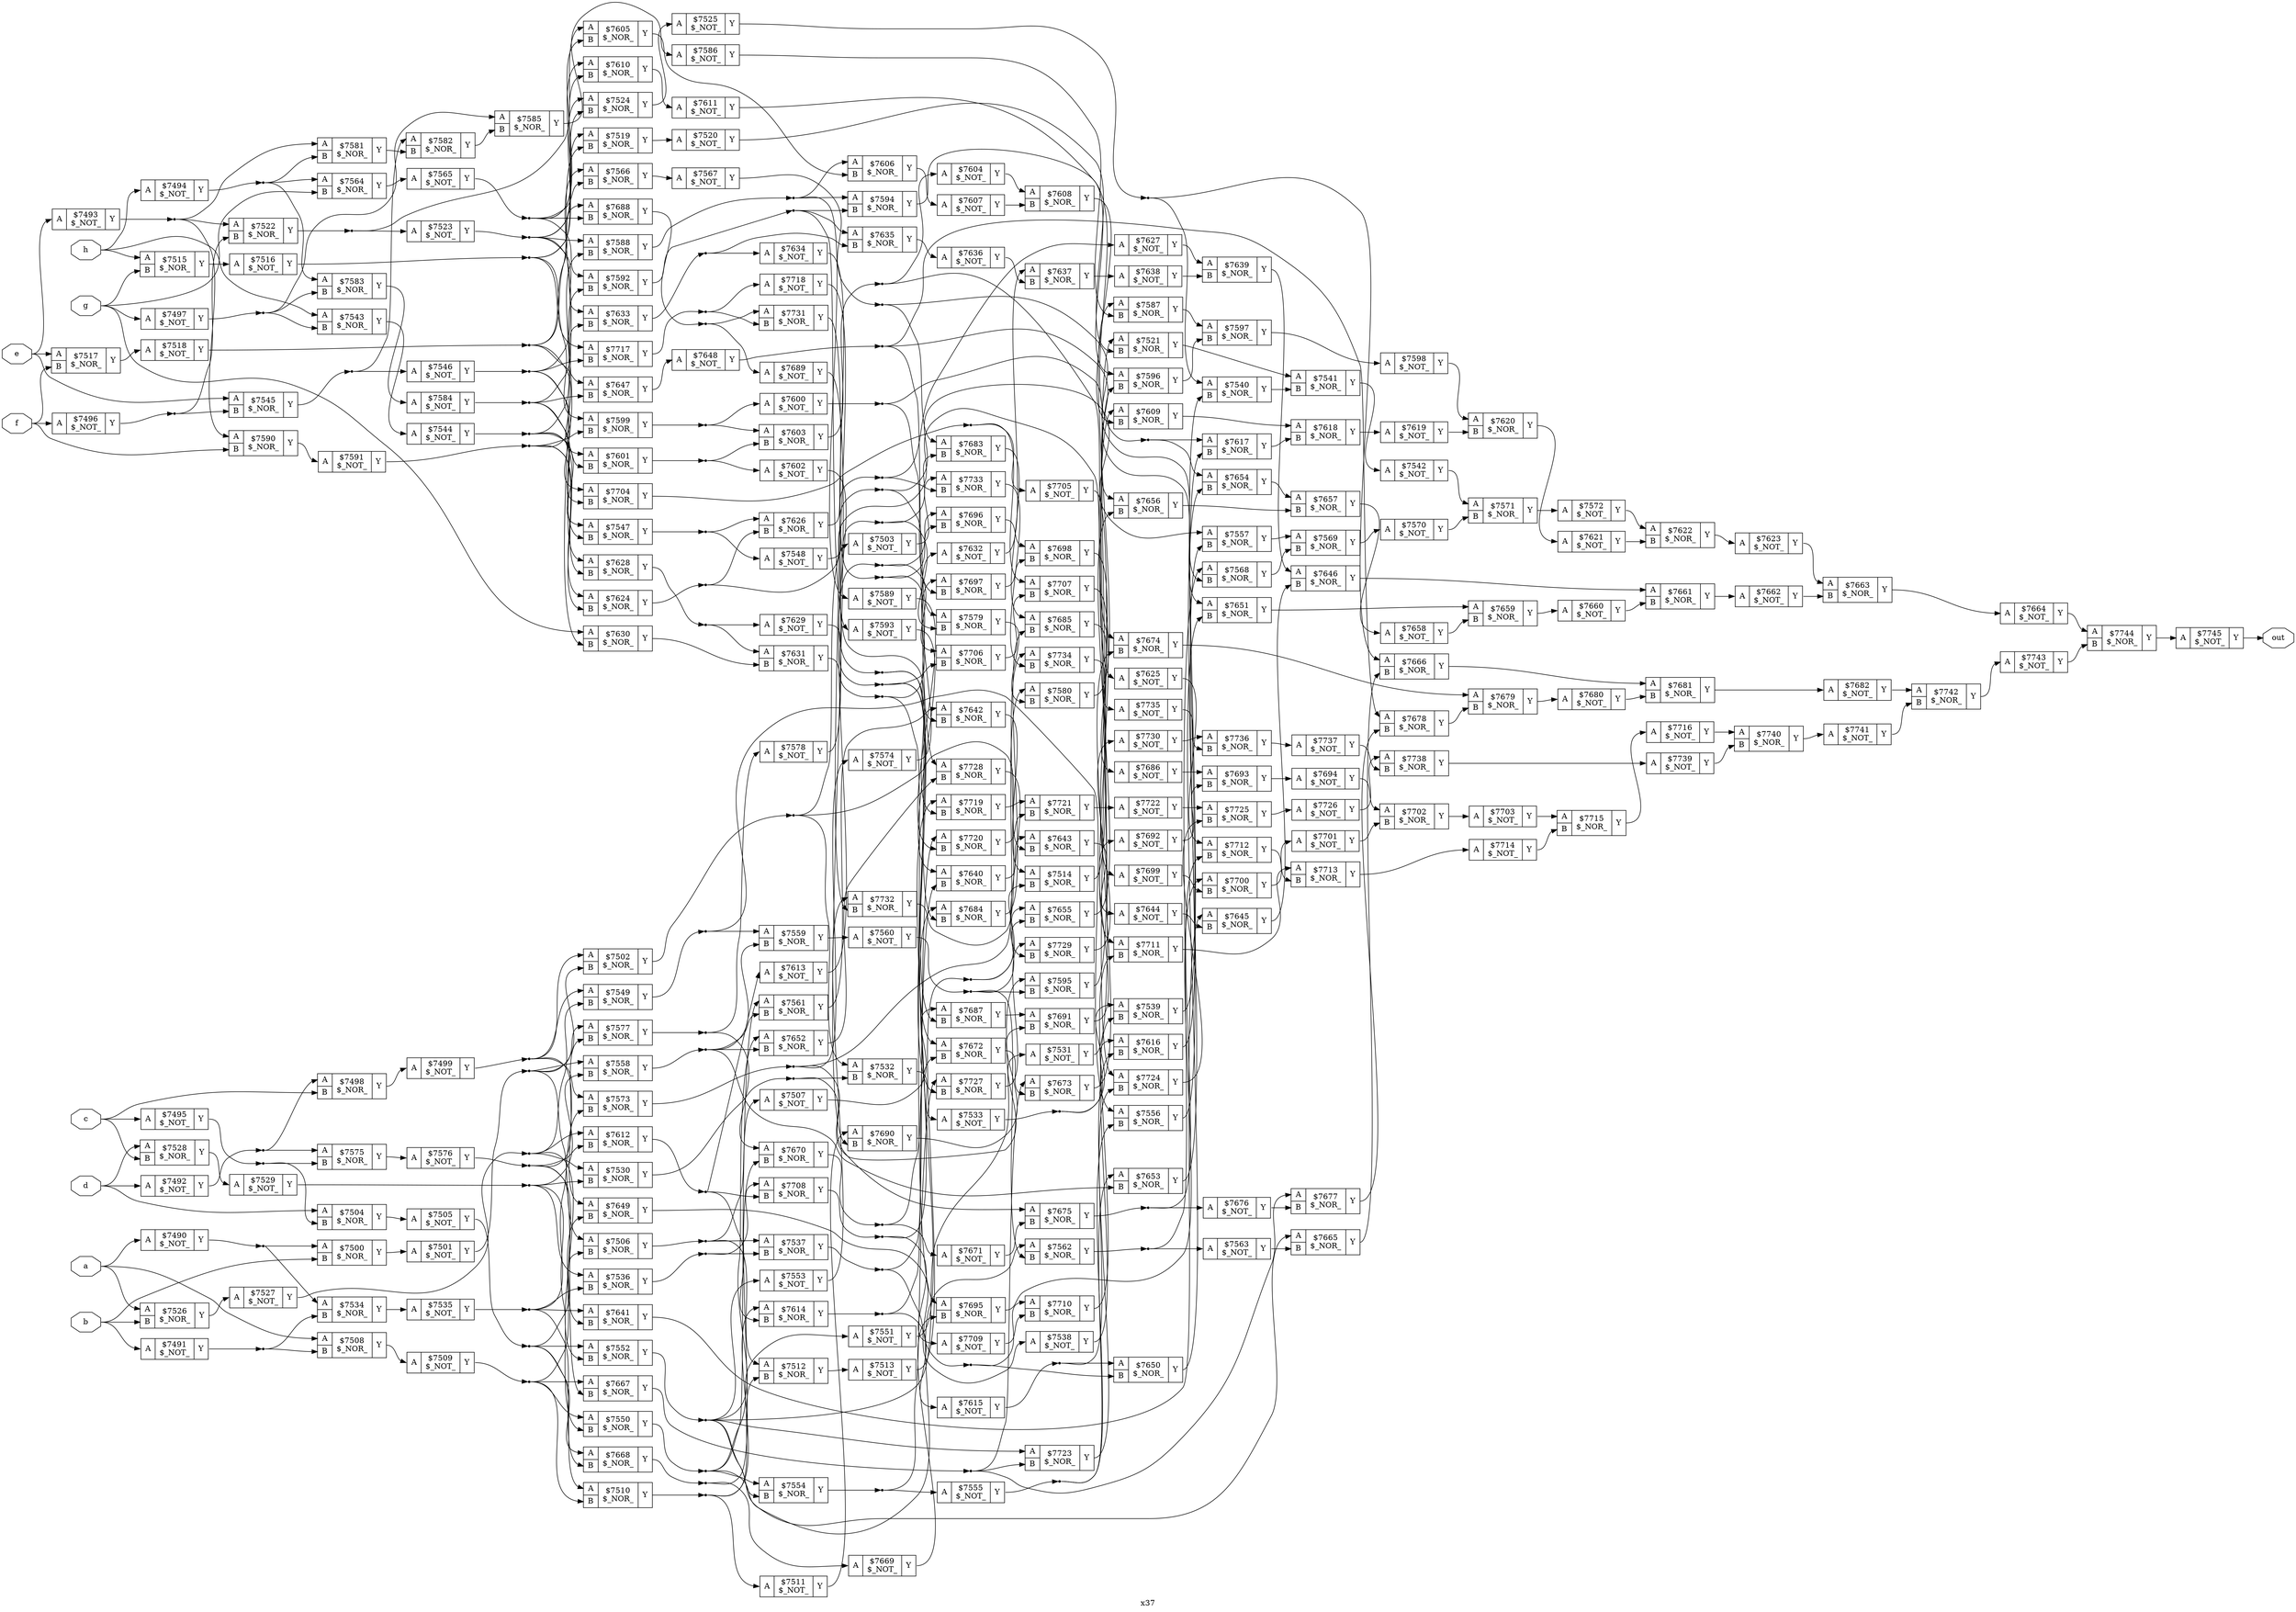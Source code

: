 digraph "x37" {
label="x37";
rankdir="LR";
remincross=true;
n256 [ shape=octagon, label="a", color="black", fontcolor="black" ];
n257 [ shape=octagon, label="b", color="black", fontcolor="black" ];
n258 [ shape=octagon, label="c", color="black", fontcolor="black" ];
n259 [ shape=octagon, label="d", color="black", fontcolor="black" ];
n260 [ shape=octagon, label="e", color="black", fontcolor="black" ];
n261 [ shape=octagon, label="f", color="black", fontcolor="black" ];
n262 [ shape=octagon, label="g", color="black", fontcolor="black" ];
n263 [ shape=octagon, label="h", color="black", fontcolor="black" ];
n264 [ shape=octagon, label="out", color="black", fontcolor="black" ];
c267 [ shape=record, label="{{<p265> A}|$7490\n$_NOT_|{<p266> Y}}" ];
c268 [ shape=record, label="{{<p265> A}|$7491\n$_NOT_|{<p266> Y}}" ];
c269 [ shape=record, label="{{<p265> A}|$7492\n$_NOT_|{<p266> Y}}" ];
c270 [ shape=record, label="{{<p265> A}|$7493\n$_NOT_|{<p266> Y}}" ];
c271 [ shape=record, label="{{<p265> A}|$7494\n$_NOT_|{<p266> Y}}" ];
c272 [ shape=record, label="{{<p265> A}|$7495\n$_NOT_|{<p266> Y}}" ];
c273 [ shape=record, label="{{<p265> A}|$7496\n$_NOT_|{<p266> Y}}" ];
c274 [ shape=record, label="{{<p265> A}|$7497\n$_NOT_|{<p266> Y}}" ];
c276 [ shape=record, label="{{<p265> A|<p275> B}|$7498\n$_NOR_|{<p266> Y}}" ];
c277 [ shape=record, label="{{<p265> A}|$7499\n$_NOT_|{<p266> Y}}" ];
c278 [ shape=record, label="{{<p265> A|<p275> B}|$7500\n$_NOR_|{<p266> Y}}" ];
c279 [ shape=record, label="{{<p265> A}|$7501\n$_NOT_|{<p266> Y}}" ];
c280 [ shape=record, label="{{<p265> A|<p275> B}|$7502\n$_NOR_|{<p266> Y}}" ];
c281 [ shape=record, label="{{<p265> A}|$7503\n$_NOT_|{<p266> Y}}" ];
c282 [ shape=record, label="{{<p265> A|<p275> B}|$7504\n$_NOR_|{<p266> Y}}" ];
c283 [ shape=record, label="{{<p265> A}|$7505\n$_NOT_|{<p266> Y}}" ];
c284 [ shape=record, label="{{<p265> A|<p275> B}|$7506\n$_NOR_|{<p266> Y}}" ];
c285 [ shape=record, label="{{<p265> A}|$7507\n$_NOT_|{<p266> Y}}" ];
c286 [ shape=record, label="{{<p265> A|<p275> B}|$7508\n$_NOR_|{<p266> Y}}" ];
c287 [ shape=record, label="{{<p265> A}|$7509\n$_NOT_|{<p266> Y}}" ];
c288 [ shape=record, label="{{<p265> A|<p275> B}|$7510\n$_NOR_|{<p266> Y}}" ];
c289 [ shape=record, label="{{<p265> A}|$7511\n$_NOT_|{<p266> Y}}" ];
c290 [ shape=record, label="{{<p265> A|<p275> B}|$7512\n$_NOR_|{<p266> Y}}" ];
c291 [ shape=record, label="{{<p265> A}|$7513\n$_NOT_|{<p266> Y}}" ];
c292 [ shape=record, label="{{<p265> A|<p275> B}|$7514\n$_NOR_|{<p266> Y}}" ];
c293 [ shape=record, label="{{<p265> A|<p275> B}|$7515\n$_NOR_|{<p266> Y}}" ];
c294 [ shape=record, label="{{<p265> A}|$7516\n$_NOT_|{<p266> Y}}" ];
c295 [ shape=record, label="{{<p265> A|<p275> B}|$7517\n$_NOR_|{<p266> Y}}" ];
c296 [ shape=record, label="{{<p265> A}|$7518\n$_NOT_|{<p266> Y}}" ];
c297 [ shape=record, label="{{<p265> A|<p275> B}|$7519\n$_NOR_|{<p266> Y}}" ];
c298 [ shape=record, label="{{<p265> A}|$7520\n$_NOT_|{<p266> Y}}" ];
c299 [ shape=record, label="{{<p265> A|<p275> B}|$7521\n$_NOR_|{<p266> Y}}" ];
c300 [ shape=record, label="{{<p265> A|<p275> B}|$7522\n$_NOR_|{<p266> Y}}" ];
c301 [ shape=record, label="{{<p265> A}|$7523\n$_NOT_|{<p266> Y}}" ];
c302 [ shape=record, label="{{<p265> A|<p275> B}|$7524\n$_NOR_|{<p266> Y}}" ];
c303 [ shape=record, label="{{<p265> A}|$7525\n$_NOT_|{<p266> Y}}" ];
c304 [ shape=record, label="{{<p265> A|<p275> B}|$7526\n$_NOR_|{<p266> Y}}" ];
c305 [ shape=record, label="{{<p265> A}|$7527\n$_NOT_|{<p266> Y}}" ];
c306 [ shape=record, label="{{<p265> A|<p275> B}|$7528\n$_NOR_|{<p266> Y}}" ];
c307 [ shape=record, label="{{<p265> A}|$7529\n$_NOT_|{<p266> Y}}" ];
c308 [ shape=record, label="{{<p265> A|<p275> B}|$7530\n$_NOR_|{<p266> Y}}" ];
c309 [ shape=record, label="{{<p265> A}|$7531\n$_NOT_|{<p266> Y}}" ];
c310 [ shape=record, label="{{<p265> A|<p275> B}|$7532\n$_NOR_|{<p266> Y}}" ];
c311 [ shape=record, label="{{<p265> A}|$7533\n$_NOT_|{<p266> Y}}" ];
c312 [ shape=record, label="{{<p265> A|<p275> B}|$7534\n$_NOR_|{<p266> Y}}" ];
c313 [ shape=record, label="{{<p265> A}|$7535\n$_NOT_|{<p266> Y}}" ];
c314 [ shape=record, label="{{<p265> A|<p275> B}|$7536\n$_NOR_|{<p266> Y}}" ];
c315 [ shape=record, label="{{<p265> A|<p275> B}|$7537\n$_NOR_|{<p266> Y}}" ];
c316 [ shape=record, label="{{<p265> A}|$7538\n$_NOT_|{<p266> Y}}" ];
c317 [ shape=record, label="{{<p265> A|<p275> B}|$7539\n$_NOR_|{<p266> Y}}" ];
c318 [ shape=record, label="{{<p265> A|<p275> B}|$7540\n$_NOR_|{<p266> Y}}" ];
c319 [ shape=record, label="{{<p265> A|<p275> B}|$7541\n$_NOR_|{<p266> Y}}" ];
c320 [ shape=record, label="{{<p265> A}|$7542\n$_NOT_|{<p266> Y}}" ];
c321 [ shape=record, label="{{<p265> A|<p275> B}|$7543\n$_NOR_|{<p266> Y}}" ];
c322 [ shape=record, label="{{<p265> A}|$7544\n$_NOT_|{<p266> Y}}" ];
c323 [ shape=record, label="{{<p265> A|<p275> B}|$7545\n$_NOR_|{<p266> Y}}" ];
c324 [ shape=record, label="{{<p265> A}|$7546\n$_NOT_|{<p266> Y}}" ];
c325 [ shape=record, label="{{<p265> A|<p275> B}|$7547\n$_NOR_|{<p266> Y}}" ];
c326 [ shape=record, label="{{<p265> A}|$7548\n$_NOT_|{<p266> Y}}" ];
c327 [ shape=record, label="{{<p265> A|<p275> B}|$7549\n$_NOR_|{<p266> Y}}" ];
c328 [ shape=record, label="{{<p265> A|<p275> B}|$7550\n$_NOR_|{<p266> Y}}" ];
c329 [ shape=record, label="{{<p265> A}|$7551\n$_NOT_|{<p266> Y}}" ];
c330 [ shape=record, label="{{<p265> A|<p275> B}|$7552\n$_NOR_|{<p266> Y}}" ];
c331 [ shape=record, label="{{<p265> A}|$7553\n$_NOT_|{<p266> Y}}" ];
c332 [ shape=record, label="{{<p265> A|<p275> B}|$7554\n$_NOR_|{<p266> Y}}" ];
c333 [ shape=record, label="{{<p265> A}|$7555\n$_NOT_|{<p266> Y}}" ];
c334 [ shape=record, label="{{<p265> A|<p275> B}|$7556\n$_NOR_|{<p266> Y}}" ];
c335 [ shape=record, label="{{<p265> A|<p275> B}|$7557\n$_NOR_|{<p266> Y}}" ];
c336 [ shape=record, label="{{<p265> A|<p275> B}|$7558\n$_NOR_|{<p266> Y}}" ];
c337 [ shape=record, label="{{<p265> A|<p275> B}|$7559\n$_NOR_|{<p266> Y}}" ];
c338 [ shape=record, label="{{<p265> A}|$7560\n$_NOT_|{<p266> Y}}" ];
c339 [ shape=record, label="{{<p265> A|<p275> B}|$7561\n$_NOR_|{<p266> Y}}" ];
c340 [ shape=record, label="{{<p265> A|<p275> B}|$7562\n$_NOR_|{<p266> Y}}" ];
c341 [ shape=record, label="{{<p265> A}|$7563\n$_NOT_|{<p266> Y}}" ];
c342 [ shape=record, label="{{<p265> A|<p275> B}|$7564\n$_NOR_|{<p266> Y}}" ];
c343 [ shape=record, label="{{<p265> A}|$7565\n$_NOT_|{<p266> Y}}" ];
c344 [ shape=record, label="{{<p265> A|<p275> B}|$7566\n$_NOR_|{<p266> Y}}" ];
c345 [ shape=record, label="{{<p265> A}|$7567\n$_NOT_|{<p266> Y}}" ];
c346 [ shape=record, label="{{<p265> A|<p275> B}|$7568\n$_NOR_|{<p266> Y}}" ];
c347 [ shape=record, label="{{<p265> A|<p275> B}|$7569\n$_NOR_|{<p266> Y}}" ];
c348 [ shape=record, label="{{<p265> A}|$7570\n$_NOT_|{<p266> Y}}" ];
c349 [ shape=record, label="{{<p265> A|<p275> B}|$7571\n$_NOR_|{<p266> Y}}" ];
c350 [ shape=record, label="{{<p265> A}|$7572\n$_NOT_|{<p266> Y}}" ];
c351 [ shape=record, label="{{<p265> A|<p275> B}|$7573\n$_NOR_|{<p266> Y}}" ];
c352 [ shape=record, label="{{<p265> A}|$7574\n$_NOT_|{<p266> Y}}" ];
c353 [ shape=record, label="{{<p265> A|<p275> B}|$7575\n$_NOR_|{<p266> Y}}" ];
c354 [ shape=record, label="{{<p265> A}|$7576\n$_NOT_|{<p266> Y}}" ];
c355 [ shape=record, label="{{<p265> A|<p275> B}|$7577\n$_NOR_|{<p266> Y}}" ];
c356 [ shape=record, label="{{<p265> A}|$7578\n$_NOT_|{<p266> Y}}" ];
c357 [ shape=record, label="{{<p265> A|<p275> B}|$7579\n$_NOR_|{<p266> Y}}" ];
c358 [ shape=record, label="{{<p265> A|<p275> B}|$7580\n$_NOR_|{<p266> Y}}" ];
c359 [ shape=record, label="{{<p265> A|<p275> B}|$7581\n$_NOR_|{<p266> Y}}" ];
c360 [ shape=record, label="{{<p265> A|<p275> B}|$7582\n$_NOR_|{<p266> Y}}" ];
c361 [ shape=record, label="{{<p265> A|<p275> B}|$7583\n$_NOR_|{<p266> Y}}" ];
c362 [ shape=record, label="{{<p265> A}|$7584\n$_NOT_|{<p266> Y}}" ];
c363 [ shape=record, label="{{<p265> A|<p275> B}|$7585\n$_NOR_|{<p266> Y}}" ];
c364 [ shape=record, label="{{<p265> A}|$7586\n$_NOT_|{<p266> Y}}" ];
c365 [ shape=record, label="{{<p265> A|<p275> B}|$7587\n$_NOR_|{<p266> Y}}" ];
c366 [ shape=record, label="{{<p265> A|<p275> B}|$7588\n$_NOR_|{<p266> Y}}" ];
c367 [ shape=record, label="{{<p265> A}|$7589\n$_NOT_|{<p266> Y}}" ];
c368 [ shape=record, label="{{<p265> A|<p275> B}|$7590\n$_NOR_|{<p266> Y}}" ];
c369 [ shape=record, label="{{<p265> A}|$7591\n$_NOT_|{<p266> Y}}" ];
c370 [ shape=record, label="{{<p265> A|<p275> B}|$7592\n$_NOR_|{<p266> Y}}" ];
c371 [ shape=record, label="{{<p265> A}|$7593\n$_NOT_|{<p266> Y}}" ];
c372 [ shape=record, label="{{<p265> A|<p275> B}|$7594\n$_NOR_|{<p266> Y}}" ];
c373 [ shape=record, label="{{<p265> A|<p275> B}|$7595\n$_NOR_|{<p266> Y}}" ];
c374 [ shape=record, label="{{<p265> A|<p275> B}|$7596\n$_NOR_|{<p266> Y}}" ];
c375 [ shape=record, label="{{<p265> A|<p275> B}|$7597\n$_NOR_|{<p266> Y}}" ];
c376 [ shape=record, label="{{<p265> A}|$7598\n$_NOT_|{<p266> Y}}" ];
c377 [ shape=record, label="{{<p265> A|<p275> B}|$7599\n$_NOR_|{<p266> Y}}" ];
c378 [ shape=record, label="{{<p265> A}|$7600\n$_NOT_|{<p266> Y}}" ];
c379 [ shape=record, label="{{<p265> A|<p275> B}|$7601\n$_NOR_|{<p266> Y}}" ];
c380 [ shape=record, label="{{<p265> A}|$7602\n$_NOT_|{<p266> Y}}" ];
c381 [ shape=record, label="{{<p265> A|<p275> B}|$7603\n$_NOR_|{<p266> Y}}" ];
c382 [ shape=record, label="{{<p265> A}|$7604\n$_NOT_|{<p266> Y}}" ];
c383 [ shape=record, label="{{<p265> A|<p275> B}|$7605\n$_NOR_|{<p266> Y}}" ];
c384 [ shape=record, label="{{<p265> A|<p275> B}|$7606\n$_NOR_|{<p266> Y}}" ];
c385 [ shape=record, label="{{<p265> A}|$7607\n$_NOT_|{<p266> Y}}" ];
c386 [ shape=record, label="{{<p265> A|<p275> B}|$7608\n$_NOR_|{<p266> Y}}" ];
c387 [ shape=record, label="{{<p265> A|<p275> B}|$7609\n$_NOR_|{<p266> Y}}" ];
c388 [ shape=record, label="{{<p265> A|<p275> B}|$7610\n$_NOR_|{<p266> Y}}" ];
c389 [ shape=record, label="{{<p265> A}|$7611\n$_NOT_|{<p266> Y}}" ];
c390 [ shape=record, label="{{<p265> A|<p275> B}|$7612\n$_NOR_|{<p266> Y}}" ];
c391 [ shape=record, label="{{<p265> A}|$7613\n$_NOT_|{<p266> Y}}" ];
c392 [ shape=record, label="{{<p265> A|<p275> B}|$7614\n$_NOR_|{<p266> Y}}" ];
c393 [ shape=record, label="{{<p265> A}|$7615\n$_NOT_|{<p266> Y}}" ];
c394 [ shape=record, label="{{<p265> A|<p275> B}|$7616\n$_NOR_|{<p266> Y}}" ];
c395 [ shape=record, label="{{<p265> A|<p275> B}|$7617\n$_NOR_|{<p266> Y}}" ];
c396 [ shape=record, label="{{<p265> A|<p275> B}|$7618\n$_NOR_|{<p266> Y}}" ];
c397 [ shape=record, label="{{<p265> A}|$7619\n$_NOT_|{<p266> Y}}" ];
c398 [ shape=record, label="{{<p265> A|<p275> B}|$7620\n$_NOR_|{<p266> Y}}" ];
c399 [ shape=record, label="{{<p265> A}|$7621\n$_NOT_|{<p266> Y}}" ];
c400 [ shape=record, label="{{<p265> A|<p275> B}|$7622\n$_NOR_|{<p266> Y}}" ];
c401 [ shape=record, label="{{<p265> A}|$7623\n$_NOT_|{<p266> Y}}" ];
c402 [ shape=record, label="{{<p265> A|<p275> B}|$7624\n$_NOR_|{<p266> Y}}" ];
c403 [ shape=record, label="{{<p265> A}|$7625\n$_NOT_|{<p266> Y}}" ];
c404 [ shape=record, label="{{<p265> A|<p275> B}|$7626\n$_NOR_|{<p266> Y}}" ];
c405 [ shape=record, label="{{<p265> A}|$7627\n$_NOT_|{<p266> Y}}" ];
c406 [ shape=record, label="{{<p265> A|<p275> B}|$7628\n$_NOR_|{<p266> Y}}" ];
c407 [ shape=record, label="{{<p265> A}|$7629\n$_NOT_|{<p266> Y}}" ];
c408 [ shape=record, label="{{<p265> A|<p275> B}|$7630\n$_NOR_|{<p266> Y}}" ];
c409 [ shape=record, label="{{<p265> A|<p275> B}|$7631\n$_NOR_|{<p266> Y}}" ];
c410 [ shape=record, label="{{<p265> A}|$7632\n$_NOT_|{<p266> Y}}" ];
c411 [ shape=record, label="{{<p265> A|<p275> B}|$7633\n$_NOR_|{<p266> Y}}" ];
c412 [ shape=record, label="{{<p265> A}|$7634\n$_NOT_|{<p266> Y}}" ];
c413 [ shape=record, label="{{<p265> A|<p275> B}|$7635\n$_NOR_|{<p266> Y}}" ];
c414 [ shape=record, label="{{<p265> A}|$7636\n$_NOT_|{<p266> Y}}" ];
c415 [ shape=record, label="{{<p265> A|<p275> B}|$7637\n$_NOR_|{<p266> Y}}" ];
c416 [ shape=record, label="{{<p265> A}|$7638\n$_NOT_|{<p266> Y}}" ];
c417 [ shape=record, label="{{<p265> A|<p275> B}|$7639\n$_NOR_|{<p266> Y}}" ];
c418 [ shape=record, label="{{<p265> A|<p275> B}|$7640\n$_NOR_|{<p266> Y}}" ];
c419 [ shape=record, label="{{<p265> A|<p275> B}|$7641\n$_NOR_|{<p266> Y}}" ];
c420 [ shape=record, label="{{<p265> A|<p275> B}|$7642\n$_NOR_|{<p266> Y}}" ];
c421 [ shape=record, label="{{<p265> A|<p275> B}|$7643\n$_NOR_|{<p266> Y}}" ];
c422 [ shape=record, label="{{<p265> A}|$7644\n$_NOT_|{<p266> Y}}" ];
c423 [ shape=record, label="{{<p265> A|<p275> B}|$7645\n$_NOR_|{<p266> Y}}" ];
c424 [ shape=record, label="{{<p265> A|<p275> B}|$7646\n$_NOR_|{<p266> Y}}" ];
c425 [ shape=record, label="{{<p265> A|<p275> B}|$7647\n$_NOR_|{<p266> Y}}" ];
c426 [ shape=record, label="{{<p265> A}|$7648\n$_NOT_|{<p266> Y}}" ];
c427 [ shape=record, label="{{<p265> A|<p275> B}|$7649\n$_NOR_|{<p266> Y}}" ];
c428 [ shape=record, label="{{<p265> A|<p275> B}|$7650\n$_NOR_|{<p266> Y}}" ];
c429 [ shape=record, label="{{<p265> A|<p275> B}|$7651\n$_NOR_|{<p266> Y}}" ];
c430 [ shape=record, label="{{<p265> A|<p275> B}|$7652\n$_NOR_|{<p266> Y}}" ];
c431 [ shape=record, label="{{<p265> A|<p275> B}|$7653\n$_NOR_|{<p266> Y}}" ];
c432 [ shape=record, label="{{<p265> A|<p275> B}|$7654\n$_NOR_|{<p266> Y}}" ];
c433 [ shape=record, label="{{<p265> A|<p275> B}|$7655\n$_NOR_|{<p266> Y}}" ];
c434 [ shape=record, label="{{<p265> A|<p275> B}|$7656\n$_NOR_|{<p266> Y}}" ];
c435 [ shape=record, label="{{<p265> A|<p275> B}|$7657\n$_NOR_|{<p266> Y}}" ];
c436 [ shape=record, label="{{<p265> A}|$7658\n$_NOT_|{<p266> Y}}" ];
c437 [ shape=record, label="{{<p265> A|<p275> B}|$7659\n$_NOR_|{<p266> Y}}" ];
c438 [ shape=record, label="{{<p265> A}|$7660\n$_NOT_|{<p266> Y}}" ];
c439 [ shape=record, label="{{<p265> A|<p275> B}|$7661\n$_NOR_|{<p266> Y}}" ];
c440 [ shape=record, label="{{<p265> A}|$7662\n$_NOT_|{<p266> Y}}" ];
c441 [ shape=record, label="{{<p265> A|<p275> B}|$7663\n$_NOR_|{<p266> Y}}" ];
c442 [ shape=record, label="{{<p265> A}|$7664\n$_NOT_|{<p266> Y}}" ];
c443 [ shape=record, label="{{<p265> A|<p275> B}|$7665\n$_NOR_|{<p266> Y}}" ];
c444 [ shape=record, label="{{<p265> A|<p275> B}|$7666\n$_NOR_|{<p266> Y}}" ];
c445 [ shape=record, label="{{<p265> A|<p275> B}|$7667\n$_NOR_|{<p266> Y}}" ];
c446 [ shape=record, label="{{<p265> A|<p275> B}|$7668\n$_NOR_|{<p266> Y}}" ];
c447 [ shape=record, label="{{<p265> A}|$7669\n$_NOT_|{<p266> Y}}" ];
c448 [ shape=record, label="{{<p265> A|<p275> B}|$7670\n$_NOR_|{<p266> Y}}" ];
c449 [ shape=record, label="{{<p265> A}|$7671\n$_NOT_|{<p266> Y}}" ];
c450 [ shape=record, label="{{<p265> A|<p275> B}|$7672\n$_NOR_|{<p266> Y}}" ];
c451 [ shape=record, label="{{<p265> A|<p275> B}|$7673\n$_NOR_|{<p266> Y}}" ];
c452 [ shape=record, label="{{<p265> A|<p275> B}|$7674\n$_NOR_|{<p266> Y}}" ];
c453 [ shape=record, label="{{<p265> A|<p275> B}|$7675\n$_NOR_|{<p266> Y}}" ];
c454 [ shape=record, label="{{<p265> A}|$7676\n$_NOT_|{<p266> Y}}" ];
c455 [ shape=record, label="{{<p265> A|<p275> B}|$7677\n$_NOR_|{<p266> Y}}" ];
c456 [ shape=record, label="{{<p265> A|<p275> B}|$7678\n$_NOR_|{<p266> Y}}" ];
c457 [ shape=record, label="{{<p265> A|<p275> B}|$7679\n$_NOR_|{<p266> Y}}" ];
c458 [ shape=record, label="{{<p265> A}|$7680\n$_NOT_|{<p266> Y}}" ];
c459 [ shape=record, label="{{<p265> A|<p275> B}|$7681\n$_NOR_|{<p266> Y}}" ];
c460 [ shape=record, label="{{<p265> A}|$7682\n$_NOT_|{<p266> Y}}" ];
c461 [ shape=record, label="{{<p265> A|<p275> B}|$7683\n$_NOR_|{<p266> Y}}" ];
c462 [ shape=record, label="{{<p265> A|<p275> B}|$7684\n$_NOR_|{<p266> Y}}" ];
c463 [ shape=record, label="{{<p265> A|<p275> B}|$7685\n$_NOR_|{<p266> Y}}" ];
c464 [ shape=record, label="{{<p265> A}|$7686\n$_NOT_|{<p266> Y}}" ];
c465 [ shape=record, label="{{<p265> A|<p275> B}|$7687\n$_NOR_|{<p266> Y}}" ];
c466 [ shape=record, label="{{<p265> A|<p275> B}|$7688\n$_NOR_|{<p266> Y}}" ];
c467 [ shape=record, label="{{<p265> A}|$7689\n$_NOT_|{<p266> Y}}" ];
c468 [ shape=record, label="{{<p265> A|<p275> B}|$7690\n$_NOR_|{<p266> Y}}" ];
c469 [ shape=record, label="{{<p265> A|<p275> B}|$7691\n$_NOR_|{<p266> Y}}" ];
c470 [ shape=record, label="{{<p265> A}|$7692\n$_NOT_|{<p266> Y}}" ];
c471 [ shape=record, label="{{<p265> A|<p275> B}|$7693\n$_NOR_|{<p266> Y}}" ];
c472 [ shape=record, label="{{<p265> A}|$7694\n$_NOT_|{<p266> Y}}" ];
c473 [ shape=record, label="{{<p265> A|<p275> B}|$7695\n$_NOR_|{<p266> Y}}" ];
c474 [ shape=record, label="{{<p265> A|<p275> B}|$7696\n$_NOR_|{<p266> Y}}" ];
c475 [ shape=record, label="{{<p265> A|<p275> B}|$7697\n$_NOR_|{<p266> Y}}" ];
c476 [ shape=record, label="{{<p265> A|<p275> B}|$7698\n$_NOR_|{<p266> Y}}" ];
c477 [ shape=record, label="{{<p265> A}|$7699\n$_NOT_|{<p266> Y}}" ];
c478 [ shape=record, label="{{<p265> A|<p275> B}|$7700\n$_NOR_|{<p266> Y}}" ];
c479 [ shape=record, label="{{<p265> A}|$7701\n$_NOT_|{<p266> Y}}" ];
c480 [ shape=record, label="{{<p265> A|<p275> B}|$7702\n$_NOR_|{<p266> Y}}" ];
c481 [ shape=record, label="{{<p265> A}|$7703\n$_NOT_|{<p266> Y}}" ];
c482 [ shape=record, label="{{<p265> A|<p275> B}|$7704\n$_NOR_|{<p266> Y}}" ];
c483 [ shape=record, label="{{<p265> A}|$7705\n$_NOT_|{<p266> Y}}" ];
c484 [ shape=record, label="{{<p265> A|<p275> B}|$7706\n$_NOR_|{<p266> Y}}" ];
c485 [ shape=record, label="{{<p265> A|<p275> B}|$7707\n$_NOR_|{<p266> Y}}" ];
c486 [ shape=record, label="{{<p265> A|<p275> B}|$7708\n$_NOR_|{<p266> Y}}" ];
c487 [ shape=record, label="{{<p265> A}|$7709\n$_NOT_|{<p266> Y}}" ];
c488 [ shape=record, label="{{<p265> A|<p275> B}|$7710\n$_NOR_|{<p266> Y}}" ];
c489 [ shape=record, label="{{<p265> A|<p275> B}|$7711\n$_NOR_|{<p266> Y}}" ];
c490 [ shape=record, label="{{<p265> A|<p275> B}|$7712\n$_NOR_|{<p266> Y}}" ];
c491 [ shape=record, label="{{<p265> A|<p275> B}|$7713\n$_NOR_|{<p266> Y}}" ];
c492 [ shape=record, label="{{<p265> A}|$7714\n$_NOT_|{<p266> Y}}" ];
c493 [ shape=record, label="{{<p265> A|<p275> B}|$7715\n$_NOR_|{<p266> Y}}" ];
c494 [ shape=record, label="{{<p265> A}|$7716\n$_NOT_|{<p266> Y}}" ];
c495 [ shape=record, label="{{<p265> A|<p275> B}|$7717\n$_NOR_|{<p266> Y}}" ];
c496 [ shape=record, label="{{<p265> A}|$7718\n$_NOT_|{<p266> Y}}" ];
c497 [ shape=record, label="{{<p265> A|<p275> B}|$7719\n$_NOR_|{<p266> Y}}" ];
c498 [ shape=record, label="{{<p265> A|<p275> B}|$7720\n$_NOR_|{<p266> Y}}" ];
c499 [ shape=record, label="{{<p265> A|<p275> B}|$7721\n$_NOR_|{<p266> Y}}" ];
c500 [ shape=record, label="{{<p265> A}|$7722\n$_NOT_|{<p266> Y}}" ];
c501 [ shape=record, label="{{<p265> A|<p275> B}|$7723\n$_NOR_|{<p266> Y}}" ];
c502 [ shape=record, label="{{<p265> A|<p275> B}|$7724\n$_NOR_|{<p266> Y}}" ];
c503 [ shape=record, label="{{<p265> A|<p275> B}|$7725\n$_NOR_|{<p266> Y}}" ];
c504 [ shape=record, label="{{<p265> A}|$7726\n$_NOT_|{<p266> Y}}" ];
c505 [ shape=record, label="{{<p265> A|<p275> B}|$7727\n$_NOR_|{<p266> Y}}" ];
c506 [ shape=record, label="{{<p265> A|<p275> B}|$7728\n$_NOR_|{<p266> Y}}" ];
c507 [ shape=record, label="{{<p265> A|<p275> B}|$7729\n$_NOR_|{<p266> Y}}" ];
c508 [ shape=record, label="{{<p265> A}|$7730\n$_NOT_|{<p266> Y}}" ];
c509 [ shape=record, label="{{<p265> A|<p275> B}|$7731\n$_NOR_|{<p266> Y}}" ];
c510 [ shape=record, label="{{<p265> A|<p275> B}|$7732\n$_NOR_|{<p266> Y}}" ];
c511 [ shape=record, label="{{<p265> A|<p275> B}|$7733\n$_NOR_|{<p266> Y}}" ];
c512 [ shape=record, label="{{<p265> A|<p275> B}|$7734\n$_NOR_|{<p266> Y}}" ];
c513 [ shape=record, label="{{<p265> A}|$7735\n$_NOT_|{<p266> Y}}" ];
c514 [ shape=record, label="{{<p265> A|<p275> B}|$7736\n$_NOR_|{<p266> Y}}" ];
c515 [ shape=record, label="{{<p265> A}|$7737\n$_NOT_|{<p266> Y}}" ];
c516 [ shape=record, label="{{<p265> A|<p275> B}|$7738\n$_NOR_|{<p266> Y}}" ];
c517 [ shape=record, label="{{<p265> A}|$7739\n$_NOT_|{<p266> Y}}" ];
c518 [ shape=record, label="{{<p265> A|<p275> B}|$7740\n$_NOR_|{<p266> Y}}" ];
c519 [ shape=record, label="{{<p265> A}|$7741\n$_NOT_|{<p266> Y}}" ];
c520 [ shape=record, label="{{<p265> A|<p275> B}|$7742\n$_NOR_|{<p266> Y}}" ];
c521 [ shape=record, label="{{<p265> A}|$7743\n$_NOT_|{<p266> Y}}" ];
c522 [ shape=record, label="{{<p265> A|<p275> B}|$7744\n$_NOR_|{<p266> Y}}" ];
c523 [ shape=record, label="{{<p265> A}|$7745\n$_NOT_|{<p266> Y}}" ];
c358:p266:e -> c365:p265:w [color="black", label=""];
c367:p266:e -> c498:p275:w [color="black", label=""];
n100 [ shape=point ];
c448:p266:e -> n100:w [color="black", label=""];
n100:e -> c449:p265:w [color="black", label=""];
n100:e -> c450:p275:w [color="black", label=""];
c449:p266:e -> c453:p275:w [color="black", label=""];
c450:p266:e -> c451:p275:w [color="black", label=""];
c451:p266:e -> c452:p275:w [color="black", label=""];
c452:p266:e -> c457:p265:w [color="black", label=""];
n105 [ shape=point ];
c453:p266:e -> n105:w [color="black", label=""];
n105:e -> c454:p265:w [color="black", label=""];
n105:e -> c490:p275:w [color="black", label=""];
c454:p266:e -> c455:p275:w [color="black", label=""];
c455:p266:e -> c456:p275:w [color="black", label=""];
c456:p266:e -> c457:p275:w [color="black", label=""];
c457:p266:e -> c458:p265:w [color="black", label=""];
n11 [ shape=point ];
c267:p266:e -> n11:w [color="black", label=""];
n11:e -> c278:p265:w [color="black", label=""];
n11:e -> c312:p265:w [color="black", label=""];
n110 [ shape=point ];
c277:p266:e -> n110:w [color="black", label=""];
n110:e -> c280:p265:w [color="black", label=""];
n110:e -> c327:p265:w [color="black", label=""];
n110:e -> c351:p265:w [color="black", label=""];
n110:e -> c427:p265:w [color="black", label=""];
c458:p266:e -> c459:p275:w [color="black", label=""];
c459:p266:e -> c460:p265:w [color="black", label=""];
c460:p266:e -> c520:p265:w [color="black", label=""];
c461:p266:e -> c463:p265:w [color="black", label=""];
c462:p266:e -> c463:p275:w [color="black", label=""];
c463:p266:e -> c464:p265:w [color="black", label=""];
c464:p266:e -> c471:p265:w [color="black", label=""];
c465:p266:e -> c469:p265:w [color="black", label=""];
n119 [ shape=point ];
c466:p266:e -> n119:w [color="black", label=""];
n119:e -> c467:p265:w [color="black", label=""];
n119:e -> c509:p265:w [color="black", label=""];
c368:p266:e -> c369:p265:w [color="black", label=""];
c467:p266:e -> c468:p275:w [color="black", label=""];
c278:p266:e -> c279:p265:w [color="black", label=""];
c468:p266:e -> c469:p275:w [color="black", label=""];
c469:p266:e -> c470:p265:w [color="black", label=""];
c470:p266:e -> c471:p275:w [color="black", label=""];
c471:p266:e -> c472:p265:w [color="black", label=""];
c472:p266:e -> c480:p265:w [color="black", label=""];
c473:p266:e -> c478:p265:w [color="black", label=""];
c474:p266:e -> c476:p265:w [color="black", label=""];
c475:p266:e -> c476:p275:w [color="black", label=""];
n13 [ shape=point ];
c369:p266:e -> n13:w [color="black", label=""];
n13:e -> c370:p275:w [color="black", label=""];
n13:e -> c377:p275:w [color="black", label=""];
n13:e -> c402:p275:w [color="black", label=""];
n13:e -> c406:p275:w [color="black", label=""];
c476:p266:e -> c477:p265:w [color="black", label=""];
c477:p266:e -> c478:p275:w [color="black", label=""];
n132 [ shape=point ];
c279:p266:e -> n132:w [color="black", label=""];
n132:e -> c280:p275:w [color="black", label=""];
n132:e -> c284:p265:w [color="black", label=""];
n132:e -> c336:p265:w [color="black", label=""];
n132:e -> c355:p265:w [color="black", label=""];
c478:p266:e -> c479:p265:w [color="black", label=""];
c479:p266:e -> c480:p275:w [color="black", label=""];
c480:p266:e -> c481:p265:w [color="black", label=""];
c481:p266:e -> c493:p265:w [color="black", label=""];
n137 [ shape=point ];
c482:p266:e -> n137:w [color="black", label=""];
n137:e -> c483:p265:w [color="black", label=""];
n137:e -> c485:p265:w [color="black", label=""];
c483:p266:e -> c502:p265:w [color="black", label=""];
c484:p266:e -> c485:p275:w [color="black", label=""];
n14 [ shape=point ];
c370:p266:e -> n14:w [color="black", label=""];
n14:e -> c371:p265:w [color="black", label=""];
n14:e -> c372:p275:w [color="black", label=""];
n14:e -> c413:p265:w [color="black", label=""];
c485:p266:e -> c489:p265:w [color="black", label=""];
n141 [ shape=point ];
c486:p266:e -> n141:w [color="black", label=""];
n141:e -> c487:p265:w [color="black", label=""];
n141:e -> c497:p265:w [color="black", label=""];
c487:p266:e -> c488:p275:w [color="black", label=""];
n143 [ shape=point ];
c280:p266:e -> n143:w [color="black", label=""];
n143:e -> c281:p265:w [color="black", label=""];
n143:e -> c292:p265:w [color="black", label=""];
n143:e -> c310:p265:w [color="black", label=""];
c488:p266:e -> c489:p275:w [color="black", label=""];
c489:p266:e -> c491:p265:w [color="black", label=""];
c490:p266:e -> c491:p275:w [color="black", label=""];
c491:p266:e -> c492:p265:w [color="black", label=""];
c492:p266:e -> c493:p275:w [color="black", label=""];
c493:p266:e -> c494:p265:w [color="black", label=""];
c371:p266:e -> c418:p265:w [color="black", label=""];
c494:p266:e -> c518:p265:w [color="black", label=""];
n151 [ shape=point ];
c495:p266:e -> n151:w [color="black", label=""];
n151:e -> c496:p265:w [color="black", label=""];
n151:e -> c509:p275:w [color="black", label=""];
c496:p266:e -> c497:p275:w [color="black", label=""];
c497:p266:e -> c499:p265:w [color="black", label=""];
c281:p266:e -> c511:p265:w [color="black", label=""];
c498:p266:e -> c499:p275:w [color="black", label=""];
c499:p266:e -> c500:p265:w [color="black", label=""];
c500:p266:e -> c503:p265:w [color="black", label=""];
c501:p266:e -> c502:p275:w [color="black", label=""];
c502:p266:e -> c503:p275:w [color="black", label=""];
c372:p266:e -> c374:p265:w [color="black", label=""];
c503:p266:e -> c504:p265:w [color="black", label=""];
c504:p266:e -> c516:p265:w [color="black", label=""];
c505:p266:e -> c507:p265:w [color="black", label=""];
c506:p266:e -> c507:p275:w [color="black", label=""];
c507:p266:e -> c508:p265:w [color="black", label=""];
c282:p266:e -> c283:p265:w [color="black", label=""];
c508:p266:e -> c514:p265:w [color="black", label=""];
c509:p266:e -> c510:p275:w [color="black", label=""];
c510:p266:e -> c512:p265:w [color="black", label=""];
c511:p266:e -> c512:p275:w [color="black", label=""];
c373:p266:e -> c374:p275:w [color="black", label=""];
c512:p266:e -> c513:p265:w [color="black", label=""];
c513:p266:e -> c514:p275:w [color="black", label=""];
c514:p266:e -> c515:p265:w [color="black", label=""];
c515:p266:e -> c516:p275:w [color="black", label=""];
c516:p266:e -> c517:p265:w [color="black", label=""];
c517:p266:e -> c518:p275:w [color="black", label=""];
n176 [ shape=point ];
c283:p266:e -> n176:w [color="black", label=""];
n176:e -> c284:p275:w [color="black", label=""];
n176:e -> c288:p265:w [color="black", label=""];
n176:e -> c330:p265:w [color="black", label=""];
n176:e -> c446:p265:w [color="black", label=""];
c518:p266:e -> c519:p265:w [color="black", label=""];
c519:p266:e -> c520:p275:w [color="black", label=""];
c520:p266:e -> c521:p265:w [color="black", label=""];
c374:p266:e -> c375:p275:w [color="black", label=""];
c521:p266:e -> c522:p275:w [color="black", label=""];
c522:p266:e -> c523:p265:w [color="black", label=""];
n182 [ shape=point ];
c284:p266:e -> n182:w [color="black", label=""];
n182:e -> c285:p265:w [color="black", label=""];
n182:e -> c290:p265:w [color="black", label=""];
n182:e -> c315:p265:w [color="black", label=""];
c285:p266:e -> c465:p265:w [color="black", label=""];
c286:p266:e -> c287:p265:w [color="black", label=""];
n185 [ shape=point ];
c287:p266:e -> n185:w [color="black", label=""];
n185:e -> c288:p275:w [color="black", label=""];
n185:e -> c328:p265:w [color="black", label=""];
n185:e -> c427:p275:w [color="black", label=""];
n185:e -> c445:p265:w [color="black", label=""];
n186 [ shape=point ];
c288:p266:e -> n186:w [color="black", label=""];
n186:e -> c289:p265:w [color="black", label=""];
n186:e -> c290:p275:w [color="black", label=""];
n186:e -> c392:p265:w [color="black", label=""];
c289:p266:e -> c468:p265:w [color="black", label=""];
c290:p266:e -> c291:p265:w [color="black", label=""];
n189 [ shape=point ];
c291:p266:e -> n189:w [color="black", label=""];
n189:e -> c292:p275:w [color="black", label=""];
n189:e -> c433:p265:w [color="black", label=""];
c375:p266:e -> c376:p265:w [color="black", label=""];
c292:p266:e -> c299:p265:w [color="black", label=""];
c293:p266:e -> c294:p265:w [color="black", label=""];
n192 [ shape=point ];
c294:p266:e -> n192:w [color="black", label=""];
n192:e -> c297:p265:w [color="black", label=""];
n192:e -> c302:p265:w [color="black", label=""];
n192:e -> c377:p265:w [color="black", label=""];
n192:e -> c495:p265:w [color="black", label=""];
c295:p266:e -> c296:p265:w [color="black", label=""];
n194 [ shape=point ];
c296:p266:e -> n194:w [color="black", label=""];
n194:e -> c297:p275:w [color="black", label=""];
n194:e -> c379:p265:w [color="black", label=""];
n194:e -> c425:p265:w [color="black", label=""];
n194:e -> c466:p265:w [color="black", label=""];
c297:p266:e -> c298:p265:w [color="black", label=""];
c298:p266:e -> c299:p275:w [color="black", label=""];
c299:p266:e -> c319:p265:w [color="black", label=""];
n198 [ shape=point ];
c300:p266:e -> n198:w [color="black", label=""];
n198:e -> c301:p265:w [color="black", label=""];
n198:e -> c383:p265:w [color="black", label=""];
n199 [ shape=point ];
c301:p266:e -> n199:w [color="black", label=""];
n199:e -> c302:p275:w [color="black", label=""];
n199:e -> c366:p265:w [color="black", label=""];
n199:e -> c388:p265:w [color="black", label=""];
n199:e -> c408:p275:w [color="black", label=""];
n199:e -> c411:p265:w [color="black", label=""];
c359:p266:e -> c360:p275:w [color="black", label=""];
c376:p266:e -> c398:p265:w [color="black", label=""];
c302:p266:e -> c303:p265:w [color="black", label=""];
n201 [ shape=point ];
c303:p266:e -> n201:w [color="black", label=""];
n201:e -> c318:p265:w [color="black", label=""];
n201:e -> c444:p265:w [color="black", label=""];
c304:p266:e -> c305:p265:w [color="black", label=""];
n203 [ shape=point ];
c305:p266:e -> n203:w [color="black", label=""];
n203:e -> c308:p265:w [color="black", label=""];
n203:e -> c327:p275:w [color="black", label=""];
n203:e -> c330:p275:w [color="black", label=""];
n203:e -> c390:p265:w [color="black", label=""];
c306:p266:e -> c307:p265:w [color="black", label=""];
n205 [ shape=point ];
c307:p266:e -> n205:w [color="black", label=""];
n205:e -> c308:p275:w [color="black", label=""];
n205:e -> c314:p265:w [color="black", label=""];
n205:e -> c328:p275:w [color="black", label=""];
n205:e -> c336:p275:w [color="black", label=""];
n206 [ shape=point ];
c308:p266:e -> n206:w [color="black", label=""];
n206:e -> c309:p265:w [color="black", label=""];
n206:e -> c310:p275:w [color="black", label=""];
c309:p266:e -> c387:p265:w [color="black", label=""];
c310:p266:e -> c311:p265:w [color="black", label=""];
n209 [ shape=point ];
c311:p266:e -> n209:w [color="black", label=""];
n209:e -> c317:p265:w [color="black", label=""];
n209:e -> c394:p265:w [color="black", label=""];
n21 [ shape=point ];
c377:p266:e -> n21:w [color="black", label=""];
n21:e -> c378:p265:w [color="black", label=""];
n21:e -> c381:p265:w [color="black", label=""];
c312:p266:e -> c313:p265:w [color="black", label=""];
n211 [ shape=point ];
c313:p266:e -> n211:w [color="black", label=""];
n211:e -> c314:p275:w [color="black", label=""];
n211:e -> c351:p275:w [color="black", label=""];
n211:e -> c419:p265:w [color="black", label=""];
n211:e -> c446:p275:w [color="black", label=""];
n212 [ shape=point ];
c314:p266:e -> n212:w [color="black", label=""];
n212:e -> c315:p275:w [color="black", label=""];
n212:e -> c486:p265:w [color="black", label=""];
n213 [ shape=point ];
c315:p266:e -> n213:w [color="black", label=""];
n213:e -> c316:p265:w [color="black", label=""];
n213:e -> c498:p265:w [color="black", label=""];
c316:p266:e -> c317:p275:w [color="black", label=""];
c317:p266:e -> c318:p275:w [color="black", label=""];
c318:p266:e -> c319:p275:w [color="black", label=""];
c319:p266:e -> c320:p265:w [color="black", label=""];
c320:p266:e -> c349:p265:w [color="black", label=""];
c321:p266:e -> c322:p265:w [color="black", label=""];
n22 [ shape=point ];
c268:p266:e -> n22:w [color="black", label=""];
n22:e -> c286:p275:w [color="black", label=""];
n22:e -> c312:p275:w [color="black", label=""];
n220 [ shape=point ];
c322:p266:e -> n220:w [color="black", label=""];
n220:e -> c325:p265:w [color="black", label=""];
n220:e -> c366:p275:w [color="black", label=""];
n220:e -> c379:p275:w [color="black", label=""];
n220:e -> c402:p265:w [color="black", label=""];
n221 [ shape=point ];
c323:p266:e -> n221:w [color="black", label=""];
n221:e -> c324:p265:w [color="black", label=""];
n221:e -> c360:p265:w [color="black", label=""];
n222 [ shape=point ];
c324:p266:e -> n222:w [color="black", label=""];
n222:e -> c325:p275:w [color="black", label=""];
n222:e -> c344:p265:w [color="black", label=""];
n222:e -> c482:p265:w [color="black", label=""];
n222:e -> c495:p275:w [color="black", label=""];
n223 [ shape=point ];
c325:p266:e -> n223:w [color="black", label=""];
n223:e -> c326:p265:w [color="black", label=""];
n223:e -> c404:p265:w [color="black", label=""];
n224 [ shape=point ];
c326:p266:e -> n224:w [color="black", label=""];
n224:e -> c335:p265:w [color="black", label=""];
n224:e -> c357:p265:w [color="black", label=""];
n225 [ shape=point ];
c327:p266:e -> n225:w [color="black", label=""];
n225:e -> c334:p265:w [color="black", label=""];
n225:e -> c337:p265:w [color="black", label=""];
n226 [ shape=point ];
c328:p266:e -> n226:w [color="black", label=""];
n226:e -> c329:p265:w [color="black", label=""];
n226:e -> c332:p265:w [color="black", label=""];
n226:e -> c339:p265:w [color="black", label=""];
n226:e -> c340:p265:w [color="black", label=""];
c329:p266:e -> c462:p265:w [color="black", label=""];
n228 [ shape=point ];
c330:p266:e -> n228:w [color="black", label=""];
n228:e -> c331:p265:w [color="black", label=""];
n228:e -> c332:p275:w [color="black", label=""];
n228:e -> c373:p265:w [color="black", label=""];
n228:e -> c430:p265:w [color="black", label=""];
n228:e -> c443:p265:w [color="black", label=""];
n228:e -> c501:p265:w [color="black", label=""];
c331:p266:e -> c510:p265:w [color="black", label=""];
n23 [ shape=point ];
c378:p266:e -> n23:w [color="black", label=""];
n23:e -> c434:p265:w [color="black", label=""];
n23:e -> c475:p275:w [color="black", label=""];
n230 [ shape=point ];
c332:p266:e -> n230:w [color="black", label=""];
n230:e -> c333:p265:w [color="black", label=""];
n230:e -> c505:p265:w [color="black", label=""];
n231 [ shape=point ];
c333:p266:e -> n231:w [color="black", label=""];
n231:e -> c334:p275:w [color="black", label=""];
n231:e -> c431:p265:w [color="black", label=""];
c334:p266:e -> c335:p275:w [color="black", label=""];
c335:p266:e -> c347:p265:w [color="black", label=""];
n234 [ shape=point ];
c336:p266:e -> n234:w [color="black", label=""];
n234:e -> c337:p275:w [color="black", label=""];
n234:e -> c339:p275:w [color="black", label=""];
n234:e -> c430:p275:w [color="black", label=""];
n234:e -> c431:p275:w [color="black", label=""];
c337:p266:e -> c338:p265:w [color="black", label=""];
n236 [ shape=point ];
c338:p266:e -> n236:w [color="black", label=""];
n236:e -> c340:p275:w [color="black", label=""];
n236:e -> c373:p275:w [color="black", label=""];
n236:e -> c433:p275:w [color="black", label=""];
c339:p266:e -> c420:p265:w [color="black", label=""];
n238 [ shape=point ];
c340:p266:e -> n238:w [color="black", label=""];
n238:e -> c341:p265:w [color="black", label=""];
n238:e -> c346:p265:w [color="black", label=""];
c341:p266:e -> c443:p275:w [color="black", label=""];
n24 [ shape=point ];
c379:p266:e -> n24:w [color="black", label=""];
n24:e -> c380:p265:w [color="black", label=""];
n24:e -> c381:p275:w [color="black", label=""];
c342:p266:e -> c343:p265:w [color="black", label=""];
n241 [ shape=point ];
c343:p266:e -> n241:w [color="black", label=""];
n241:e -> c344:p275:w [color="black", label=""];
n241:e -> c370:p265:w [color="black", label=""];
n241:e -> c383:p275:w [color="black", label=""];
n241:e -> c388:p275:w [color="black", label=""];
n241:e -> c466:p275:w [color="black", label=""];
c344:p266:e -> c345:p265:w [color="black", label=""];
n243 [ shape=point ];
c345:p266:e -> n243:w [color="black", label=""];
n243:e -> c346:p275:w [color="black", label=""];
n243:e -> c461:p265:w [color="black", label=""];
c346:p266:e -> c347:p275:w [color="black", label=""];
c347:p266:e -> c348:p265:w [color="black", label=""];
c348:p266:e -> c349:p275:w [color="black", label=""];
c349:p266:e -> c350:p265:w [color="black", label=""];
c350:p266:e -> c400:p265:w [color="black", label=""];
n249 [ shape=point ];
c351:p266:e -> n249:w [color="black", label=""];
n249:e -> c352:p265:w [color="black", label=""];
n249:e -> c358:p265:w [color="black", label=""];
n249:e -> c453:p265:w [color="black", label=""];
n25 [ shape=point ];
c380:p266:e -> n25:w [color="black", label=""];
n25:e -> c450:p265:w [color="black", label=""];
n25:e -> c462:p275:w [color="black", label=""];
c352:p266:e -> c475:p265:w [color="black", label=""];
c353:p266:e -> c354:p265:w [color="black", label=""];
n252 [ shape=point ];
c354:p266:e -> n252:w [color="black", label=""];
n252:e -> c355:p275:w [color="black", label=""];
n252:e -> c390:p275:w [color="black", label=""];
n252:e -> c419:p275:w [color="black", label=""];
n252:e -> c445:p275:w [color="black", label=""];
n253 [ shape=point ];
c355:p266:e -> n253:w [color="black", label=""];
n253:e -> c356:p265:w [color="black", label=""];
n253:e -> c448:p265:w [color="black", label=""];
n254 [ shape=point ];
c356:p266:e -> n254:w [color="black", label=""];
n254:e -> c357:p275:w [color="black", label=""];
n254:e -> c461:p275:w [color="black", label=""];
c357:p266:e -> c358:p275:w [color="black", label=""];
n256:e -> c267:p265:w [color="black", label=""];
n256:e -> c286:p265:w [color="black", label=""];
n256:e -> c304:p265:w [color="black", label=""];
n257:e -> c268:p265:w [color="black", label=""];
n257:e -> c278:p275:w [color="black", label=""];
n257:e -> c304:p275:w [color="black", label=""];
n258:e -> c272:p265:w [color="black", label=""];
n258:e -> c276:p275:w [color="black", label=""];
n258:e -> c306:p275:w [color="black", label=""];
n259:e -> c269:p265:w [color="black", label=""];
n259:e -> c282:p265:w [color="black", label=""];
n259:e -> c306:p265:w [color="black", label=""];
n26 [ shape=point ];
c381:p266:e -> n26:w [color="black", label=""];
n26:e -> c382:p265:w [color="black", label=""];
n26:e -> c452:p265:w [color="black", label=""];
n260:e -> c270:p265:w [color="black", label=""];
n260:e -> c295:p265:w [color="black", label=""];
n260:e -> c323:p265:w [color="black", label=""];
n261:e -> c273:p265:w [color="black", label=""];
n261:e -> c295:p275:w [color="black", label=""];
n261:e -> c368:p275:w [color="black", label=""];
n262:e -> c274:p265:w [color="black", label=""];
n262:e -> c293:p275:w [color="black", label=""];
n262:e -> c342:p275:w [color="black", label=""];
n262:e -> c408:p265:w [color="black", label=""];
n263:e -> c271:p265:w [color="black", label=""];
n263:e -> c293:p265:w [color="black", label=""];
n263:e -> c321:p265:w [color="black", label=""];
c523:p266:e -> n264:w [color="black", label=""];
c382:p266:e -> c386:p265:w [color="black", label=""];
c383:p266:e -> c384:p275:w [color="black", label=""];
c384:p266:e -> c385:p265:w [color="black", label=""];
c360:p266:e -> c363:p275:w [color="black", label=""];
c385:p266:e -> c386:p275:w [color="black", label=""];
c386:p266:e -> c387:p275:w [color="black", label=""];
c387:p266:e -> c396:p265:w [color="black", label=""];
n33 [ shape=point ];
c269:p266:e -> n33:w [color="black", label=""];
n33:e -> c276:p265:w [color="black", label=""];
n33:e -> c353:p265:w [color="black", label=""];
c388:p266:e -> c389:p265:w [color="black", label=""];
n35 [ shape=point ];
c389:p266:e -> n35:w [color="black", label=""];
n35:e -> c395:p265:w [color="black", label=""];
n35:e -> c432:p265:w [color="black", label=""];
n36 [ shape=point ];
c390:p266:e -> n36:w [color="black", label=""];
n36:e -> c391:p265:w [color="black", label=""];
n36:e -> c392:p275:w [color="black", label=""];
n36:e -> c486:p275:w [color="black", label=""];
n37 [ shape=point ];
c391:p266:e -> n37:w [color="black", label=""];
n37:e -> c474:p265:w [color="black", label=""];
n37:e -> c484:p265:w [color="black", label=""];
n38 [ shape=point ];
c392:p266:e -> n38:w [color="black", label=""];
n38:e -> c393:p265:w [color="black", label=""];
n38:e -> c418:p275:w [color="black", label=""];
n39 [ shape=point ];
c393:p266:e -> n39:w [color="black", label=""];
n39:e -> c394:p275:w [color="black", label=""];
n39:e -> c428:p265:w [color="black", label=""];
c361:p266:e -> c362:p265:w [color="black", label=""];
c394:p266:e -> c395:p275:w [color="black", label=""];
c395:p266:e -> c396:p275:w [color="black", label=""];
c396:p266:e -> c397:p265:w [color="black", label=""];
c397:p266:e -> c398:p275:w [color="black", label=""];
n44 [ shape=point ];
c270:p266:e -> n44:w [color="black", label=""];
n44:e -> c300:p265:w [color="black", label=""];
n44:e -> c359:p265:w [color="black", label=""];
n44:e -> c368:p265:w [color="black", label=""];
c398:p266:e -> c399:p265:w [color="black", label=""];
c399:p266:e -> c400:p275:w [color="black", label=""];
c400:p266:e -> c401:p265:w [color="black", label=""];
c401:p266:e -> c441:p265:w [color="black", label=""];
n49 [ shape=point ];
c402:p266:e -> n49:w [color="black", label=""];
n49:e -> c403:p265:w [color="black", label=""];
n49:e -> c404:p275:w [color="black", label=""];
n5 [ shape=point ];
c362:p266:e -> n5:w [color="black", label=""];
n5:e -> c406:p265:w [color="black", label=""];
n5:e -> c411:p275:w [color="black", label=""];
n5:e -> c425:p275:w [color="black", label=""];
n5:e -> c482:p275:w [color="black", label=""];
c403:p266:e -> c490:p265:w [color="black", label=""];
n51 [ shape=point ];
c404:p266:e -> n51:w [color="black", label=""];
n51:e -> c405:p265:w [color="black", label=""];
n51:e -> c511:p275:w [color="black", label=""];
c405:p266:e -> c417:p265:w [color="black", label=""];
n53 [ shape=point ];
c406:p266:e -> n53:w [color="black", label=""];
n53:e -> c407:p265:w [color="black", label=""];
n53:e -> c409:p265:w [color="black", label=""];
n54 [ shape=point ];
c407:p266:e -> n54:w [color="black", label=""];
n54:e -> c465:p275:w [color="black", label=""];
n54:e -> c484:p275:w [color="black", label=""];
n54:e -> c505:p275:w [color="black", label=""];
n55 [ shape=point ];
c271:p266:e -> n55:w [color="black", label=""];
n55:e -> c342:p265:w [color="black", label=""];
n55:e -> c359:p275:w [color="black", label=""];
n55:e -> c361:p265:w [color="black", label=""];
c408:p266:e -> c409:p275:w [color="black", label=""];
n57 [ shape=point ];
c409:p266:e -> n57:w [color="black", label=""];
n57:e -> c410:p265:w [color="black", label=""];
n57:e -> c473:p265:w [color="black", label=""];
c410:p266:e -> c415:p265:w [color="black", label=""];
n59 [ shape=point ];
c411:p266:e -> n59:w [color="black", label=""];
n59:e -> c412:p265:w [color="black", label=""];
n59:e -> c413:p275:w [color="black", label=""];
c363:p266:e -> c364:p265:w [color="black", label=""];
n60 [ shape=point ];
c412:p266:e -> n60:w [color="black", label=""];
n60:e -> c420:p275:w [color="black", label=""];
n60:e -> c474:p275:w [color="black", label=""];
c413:p266:e -> c414:p265:w [color="black", label=""];
c414:p266:e -> c415:p275:w [color="black", label=""];
c415:p266:e -> c416:p265:w [color="black", label=""];
c416:p266:e -> c417:p275:w [color="black", label=""];
c417:p266:e -> c424:p265:w [color="black", label=""];
n66 [ shape=point ];
c272:p266:e -> n66:w [color="black", label=""];
n66:e -> c282:p275:w [color="black", label=""];
n66:e -> c353:p275:w [color="black", label=""];
c418:p266:e -> c421:p265:w [color="black", label=""];
c419:p266:e -> c423:p265:w [color="black", label=""];
c420:p266:e -> c421:p275:w [color="black", label=""];
c364:p266:e -> c365:p275:w [color="black", label=""];
c421:p266:e -> c422:p265:w [color="black", label=""];
c422:p266:e -> c423:p275:w [color="black", label=""];
c423:p266:e -> c424:p275:w [color="black", label=""];
c424:p266:e -> c439:p265:w [color="black", label=""];
c425:p266:e -> c426:p265:w [color="black", label=""];
n75 [ shape=point ];
c426:p266:e -> n75:w [color="black", label=""];
n75:e -> c429:p265:w [color="black", label=""];
n75:e -> c456:p265:w [color="black", label=""];
n75:e -> c506:p265:w [color="black", label=""];
n76 [ shape=point ];
c427:p266:e -> n76:w [color="black", label=""];
n76:e -> c428:p275:w [color="black", label=""];
n76:e -> c488:p265:w [color="black", label=""];
n77 [ shape=point ];
c273:p266:e -> n77:w [color="black", label=""];
n77:e -> c300:p275:w [color="black", label=""];
n77:e -> c323:p275:w [color="black", label=""];
c428:p266:e -> c429:p275:w [color="black", label=""];
c429:p266:e -> c437:p265:w [color="black", label=""];
c365:p266:e -> c375:p265:w [color="black", label=""];
c430:p266:e -> c506:p275:w [color="black", label=""];
c431:p266:e -> c432:p275:w [color="black", label=""];
c432:p266:e -> c435:p265:w [color="black", label=""];
c433:p266:e -> c434:p275:w [color="black", label=""];
c434:p266:e -> c435:p275:w [color="black", label=""];
c435:p266:e -> c436:p265:w [color="black", label=""];
c436:p266:e -> c437:p275:w [color="black", label=""];
c437:p266:e -> c438:p265:w [color="black", label=""];
n88 [ shape=point ];
c274:p266:e -> n88:w [color="black", label=""];
n88:e -> c321:p275:w [color="black", label=""];
n88:e -> c361:p275:w [color="black", label=""];
n88:e -> c363:p265:w [color="black", label=""];
c438:p266:e -> c439:p275:w [color="black", label=""];
n9 [ shape=point ];
c366:p266:e -> n9:w [color="black", label=""];
n9:e -> c367:p265:w [color="black", label=""];
n9:e -> c372:p265:w [color="black", label=""];
n9:e -> c384:p265:w [color="black", label=""];
c439:p266:e -> c440:p265:w [color="black", label=""];
c440:p266:e -> c441:p275:w [color="black", label=""];
c441:p266:e -> c442:p265:w [color="black", label=""];
c442:p266:e -> c522:p265:w [color="black", label=""];
c443:p266:e -> c444:p275:w [color="black", label=""];
c444:p266:e -> c459:p265:w [color="black", label=""];
n96 [ shape=point ];
c445:p266:e -> n96:w [color="black", label=""];
n96:e -> c451:p265:w [color="black", label=""];
n96:e -> c455:p265:w [color="black", label=""];
n96:e -> c501:p275:w [color="black", label=""];
n97 [ shape=point ];
c446:p266:e -> n97:w [color="black", label=""];
n97:e -> c447:p265:w [color="black", label=""];
n97:e -> c448:p275:w [color="black", label=""];
c447:p266:e -> c473:p275:w [color="black", label=""];
c276:p266:e -> c277:p265:w [color="black", label=""];
}
